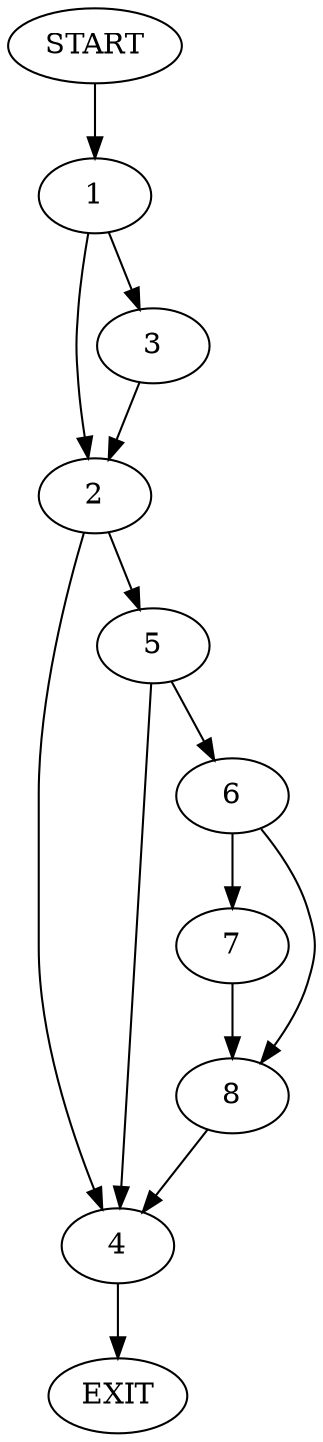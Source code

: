 digraph {
0 [label="START"]
9 [label="EXIT"]
0 -> 1
1 -> 2
1 -> 3
3 -> 2
2 -> 4
2 -> 5
4 -> 9
5 -> 6
5 -> 4
6 -> 7
6 -> 8
7 -> 8
8 -> 4
}
